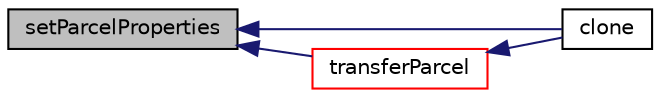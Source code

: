 digraph "setParcelProperties"
{
  bgcolor="transparent";
  edge [fontname="Helvetica",fontsize="10",labelfontname="Helvetica",labelfontsize="10"];
  node [fontname="Helvetica",fontsize="10",shape=record];
  rankdir="LR";
  Node1 [label="setParcelProperties",height=0.2,width=0.4,color="black", fillcolor="grey75", style="filled", fontcolor="black"];
  Node1 -> Node2 [dir="back",color="midnightblue",fontsize="10",style="solid",fontname="Helvetica"];
  Node2 [label="clone",height=0.2,width=0.4,color="black",URL="$a01689.html#a4720b93b3f322a873e9d1674acf9f947",tooltip="Construct and return a clone. "];
  Node1 -> Node3 [dir="back",color="midnightblue",fontsize="10",style="solid",fontname="Helvetica"];
  Node3 [label="transferParcel",height=0.2,width=0.4,color="red",URL="$a01689.html#af3f1c3e45a0819d21913ec81e6de7525",tooltip="Transfer parcel from cloud to surface film. "];
  Node3 -> Node2 [dir="back",color="midnightblue",fontsize="10",style="solid",fontname="Helvetica"];
}
